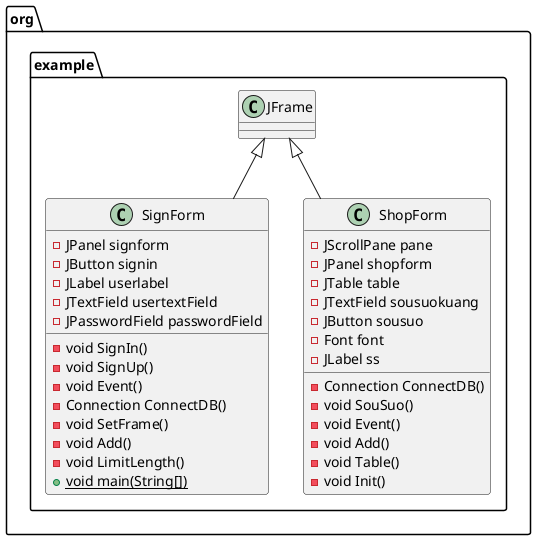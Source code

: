 @startuml
class org.example.SignForm {
- JPanel signform
- JButton signin
- JLabel userlabel
- JTextField usertextField
- JPasswordField passwordField
- void SignIn()
- void SignUp()
- void Event()
- Connection ConnectDB()
- void SetFrame()
- void Add()
- void LimitLength()
+ {static} void main(String[])
}
class org.example.ShopForm {
- JScrollPane pane
- JPanel shopform
- JTable table
- JTextField sousuokuang
- JButton sousuo
- Font font
- JLabel ss
- Connection ConnectDB()
- void SouSuo()
- void Event()
- void Add()
- void Table()
- void Init()
}


org.example.JFrame <|-- org.example.SignForm
org.example.JFrame <|-- org.example.ShopForm
@enduml